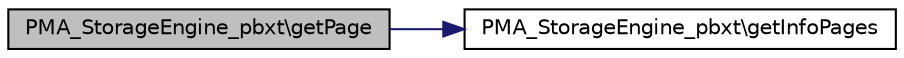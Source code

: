 digraph G
{
  edge [fontname="Helvetica",fontsize="10",labelfontname="Helvetica",labelfontsize="10"];
  node [fontname="Helvetica",fontsize="10",shape=record];
  rankdir="LR";
  Node1 [label="PMA_StorageEngine_pbxt\\getPage",height=0.2,width=0.4,color="black", fillcolor="grey75", style="filled" fontcolor="black"];
  Node1 -> Node2 [color="midnightblue",fontsize="10",style="solid",fontname="Helvetica"];
  Node2 [label="PMA_StorageEngine_pbxt\\getInfoPages",height=0.2,width=0.4,color="black", fillcolor="white", style="filled",URL="$classPMA__StorageEngine__pbxt.html#a090984e70a8d1cd5e9ac90401664ecd6",tooltip="public String[] getInfoPages()"];
}
